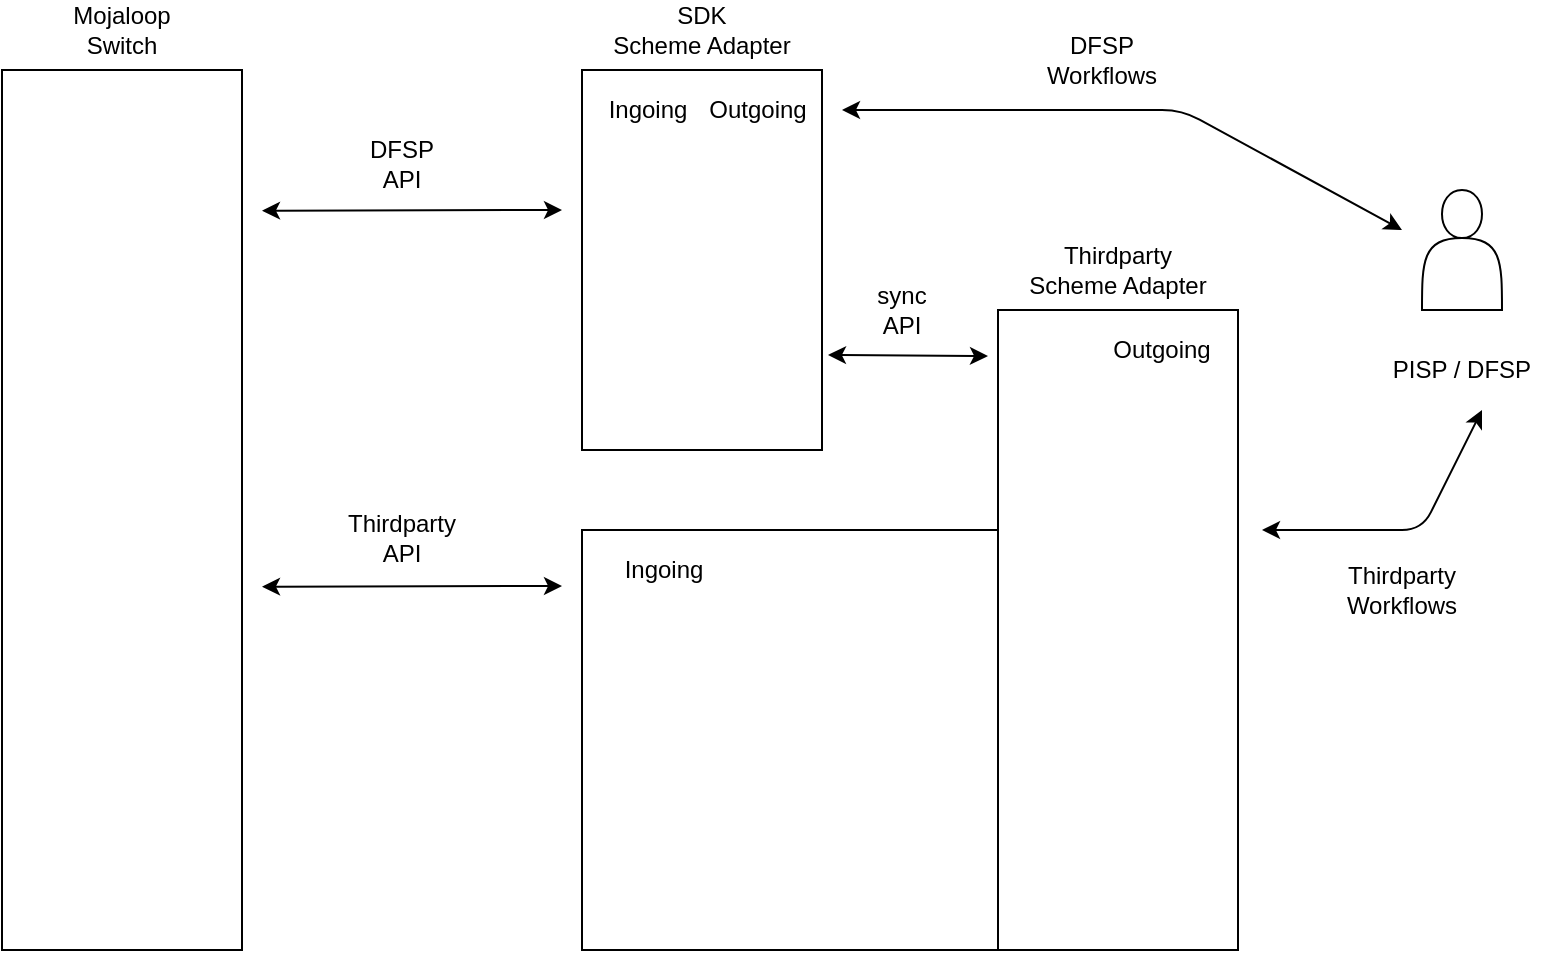 <mxfile version="14.2.4" type="embed">
    <diagram id="tTFj6GEiBFvoAYwNg-9H" name="Page-1">
        <mxGraphModel dx="792" dy="1092" grid="1" gridSize="10" guides="1" tooltips="1" connect="1" arrows="1" fold="1" page="1" pageScale="1" pageWidth="850" pageHeight="1100" math="0" shadow="0">
            <root>
                <mxCell id="0"/>
                <mxCell id="1" parent="0"/>
                <mxCell id="2" value="" style="rounded=0;whiteSpace=wrap;html=1;" vertex="1" parent="1">
                    <mxGeometry x="30" y="130" width="120" height="440" as="geometry"/>
                </mxCell>
                <mxCell id="3" value="Mojaloop Switch" style="text;html=1;strokeColor=none;fillColor=none;align=center;verticalAlign=middle;whiteSpace=wrap;rounded=0;" vertex="1" parent="1">
                    <mxGeometry x="70" y="100" width="40" height="20" as="geometry"/>
                </mxCell>
                <mxCell id="4" value="" style="rounded=0;whiteSpace=wrap;html=1;" vertex="1" parent="1">
                    <mxGeometry x="320" y="130" width="120" height="190" as="geometry"/>
                </mxCell>
                <mxCell id="5" value="SDK&lt;br&gt;Scheme Adapter" style="text;html=1;strokeColor=none;fillColor=none;align=center;verticalAlign=middle;whiteSpace=wrap;rounded=0;" vertex="1" parent="1">
                    <mxGeometry x="330" y="100" width="100" height="20" as="geometry"/>
                </mxCell>
                <mxCell id="8" value="" style="group;fontStyle=4" vertex="1" connectable="0" parent="1">
                    <mxGeometry x="320" y="150" width="280" height="420" as="geometry"/>
                </mxCell>
                <mxCell id="7" value="" style="rounded=0;whiteSpace=wrap;html=1;" vertex="1" parent="8">
                    <mxGeometry y="210" width="210" height="210" as="geometry"/>
                </mxCell>
                <mxCell id="18" value="" style="group" vertex="1" connectable="0" parent="8">
                    <mxGeometry x="58" y="-20" width="270" height="440" as="geometry"/>
                </mxCell>
                <mxCell id="6" value="" style="rounded=0;whiteSpace=wrap;html=1;" vertex="1" parent="18">
                    <mxGeometry x="150" y="120" width="120" height="320" as="geometry"/>
                </mxCell>
                <mxCell id="11" value="Outgoing" style="text;html=1;strokeColor=none;fillColor=none;align=center;verticalAlign=middle;whiteSpace=wrap;rounded=0;" vertex="1" parent="18">
                    <mxGeometry x="212" y="130" width="40" height="20" as="geometry"/>
                </mxCell>
                <mxCell id="15" value="Ingoing" style="text;html=1;strokeColor=none;fillColor=none;align=center;verticalAlign=middle;whiteSpace=wrap;rounded=0;" vertex="1" parent="18">
                    <mxGeometry x="-37" y="240" width="40" height="20" as="geometry"/>
                </mxCell>
                <mxCell id="9" value="Thirdparty&lt;br&gt;Scheme Adapter" style="text;html=1;strokeColor=none;fillColor=none;align=center;verticalAlign=middle;whiteSpace=wrap;rounded=0;" vertex="1" parent="18">
                    <mxGeometry x="160" y="90" width="100" height="20" as="geometry"/>
                </mxCell>
                <mxCell id="21" value="sync&lt;br&gt;API" style="text;html=1;strokeColor=none;fillColor=none;align=center;verticalAlign=middle;whiteSpace=wrap;rounded=0;" vertex="1" parent="18">
                    <mxGeometry x="82" y="110" width="40" height="20" as="geometry"/>
                </mxCell>
                <mxCell id="10" value="Outgoing" style="text;html=1;strokeColor=none;fillColor=none;align=center;verticalAlign=middle;whiteSpace=wrap;rounded=0;" vertex="1" parent="1">
                    <mxGeometry x="388" y="140" width="40" height="20" as="geometry"/>
                </mxCell>
                <mxCell id="14" value="Ingoing" style="text;html=1;strokeColor=none;fillColor=none;align=center;verticalAlign=middle;whiteSpace=wrap;rounded=0;" vertex="1" parent="1">
                    <mxGeometry x="333" y="140" width="40" height="20" as="geometry"/>
                </mxCell>
                <mxCell id="19" value="" style="group" vertex="1" connectable="0" parent="1">
                    <mxGeometry x="710" y="190" width="100" height="100" as="geometry"/>
                </mxCell>
                <mxCell id="12" value="" style="shape=actor;whiteSpace=wrap;html=1;" vertex="1" parent="19">
                    <mxGeometry x="30" width="40" height="60" as="geometry"/>
                </mxCell>
                <mxCell id="13" value="PISP / DFSP" style="text;html=1;strokeColor=none;fillColor=none;align=center;verticalAlign=middle;whiteSpace=wrap;rounded=0;" vertex="1" parent="19">
                    <mxGeometry y="80" width="100" height="20" as="geometry"/>
                </mxCell>
                <mxCell id="20" value="" style="endArrow=classic;startArrow=classic;html=1;exitX=1;exitY=0.75;exitDx=0;exitDy=0;" edge="1" parent="1">
                    <mxGeometry width="50" height="50" relative="1" as="geometry">
                        <mxPoint x="443" y="272.5" as="sourcePoint"/>
                        <mxPoint x="523" y="273" as="targetPoint"/>
                    </mxGeometry>
                </mxCell>
                <mxCell id="22" value="" style="endArrow=classic;startArrow=classic;html=1;" edge="1" parent="1">
                    <mxGeometry width="50" height="50" relative="1" as="geometry">
                        <mxPoint x="310" y="388" as="sourcePoint"/>
                        <mxPoint x="160" y="388.333" as="targetPoint"/>
                    </mxGeometry>
                </mxCell>
                <mxCell id="25" value="Thirdparty API" style="text;html=1;strokeColor=none;fillColor=none;align=center;verticalAlign=middle;whiteSpace=wrap;rounded=0;" vertex="1" parent="1">
                    <mxGeometry x="210" y="354" width="40" height="20" as="geometry"/>
                </mxCell>
                <mxCell id="26" value="DFSP API" style="text;html=1;strokeColor=none;fillColor=none;align=center;verticalAlign=middle;whiteSpace=wrap;rounded=0;" vertex="1" parent="1">
                    <mxGeometry x="210" y="167" width="40" height="20" as="geometry"/>
                </mxCell>
                <mxCell id="27" value="" style="endArrow=classic;startArrow=classic;html=1;" edge="1" parent="1">
                    <mxGeometry width="50" height="50" relative="1" as="geometry">
                        <mxPoint x="310" y="200" as="sourcePoint"/>
                        <mxPoint x="160" y="200.333" as="targetPoint"/>
                    </mxGeometry>
                </mxCell>
                <mxCell id="28" value="" style="endArrow=classic;startArrow=classic;html=1;" edge="1" parent="1">
                    <mxGeometry width="50" height="50" relative="1" as="geometry">
                        <mxPoint x="770" y="300" as="sourcePoint"/>
                        <mxPoint x="660" y="360" as="targetPoint"/>
                        <Array as="points">
                            <mxPoint x="740" y="360"/>
                        </Array>
                    </mxGeometry>
                </mxCell>
                <mxCell id="29" value="" style="endArrow=classic;startArrow=classic;html=1;" edge="1" parent="1">
                    <mxGeometry width="50" height="50" relative="1" as="geometry">
                        <mxPoint x="730" y="210" as="sourcePoint"/>
                        <mxPoint x="450" y="150" as="targetPoint"/>
                        <Array as="points">
                            <mxPoint x="620" y="150"/>
                        </Array>
                    </mxGeometry>
                </mxCell>
                <mxCell id="38" value="Thirdparty&lt;br&gt;Workflows" style="text;html=1;strokeColor=none;fillColor=none;align=center;verticalAlign=middle;whiteSpace=wrap;rounded=0;" vertex="1" parent="1">
                    <mxGeometry x="710" y="380" width="40" height="20" as="geometry"/>
                </mxCell>
                <mxCell id="40" value="DFSP&lt;br&gt;Workflows" style="text;html=1;strokeColor=none;fillColor=none;align=center;verticalAlign=middle;whiteSpace=wrap;rounded=0;" vertex="1" parent="1">
                    <mxGeometry x="560" y="115" width="40" height="20" as="geometry"/>
                </mxCell>
            </root>
        </mxGraphModel>
    </diagram>
</mxfile>